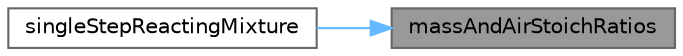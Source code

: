 digraph "massAndAirStoichRatios"
{
 // LATEX_PDF_SIZE
  bgcolor="transparent";
  edge [fontname=Helvetica,fontsize=10,labelfontname=Helvetica,labelfontsize=10];
  node [fontname=Helvetica,fontsize=10,shape=box,height=0.2,width=0.4];
  rankdir="RL";
  Node1 [id="Node000001",label="massAndAirStoichRatios",height=0.2,width=0.4,color="gray40", fillcolor="grey60", style="filled", fontcolor="black",tooltip=" "];
  Node1 -> Node2 [id="edge1_Node000001_Node000002",dir="back",color="steelblue1",style="solid",tooltip=" "];
  Node2 [id="Node000002",label="singleStepReactingMixture",height=0.2,width=0.4,color="grey40", fillcolor="white", style="filled",URL="$classFoam_1_1singleStepReactingMixture.html#a8a5e6a3950171abf80bac80a4c8709af",tooltip=" "];
}
